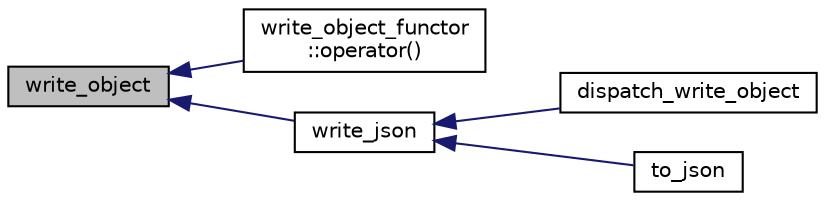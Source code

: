 digraph "write_object"
{
  edge [fontname="Helvetica",fontsize="10",labelfontname="Helvetica",labelfontsize="10"];
  node [fontname="Helvetica",fontsize="10",shape=record];
  rankdir="LR";
  Node44 [label="write_object",height=0.2,width=0.4,color="black", fillcolor="grey75", style="filled", fontcolor="black"];
  Node44 -> Node45 [dir="back",color="midnightblue",fontsize="10",style="solid",fontname="Helvetica"];
  Node45 [label="write_object_functor\l::operator()",height=0.2,width=0.4,color="black", fillcolor="white", style="filled",URL="$classwrite__object__functor.html#a3b578a2bcfa528cf3d76ac1a7079f448"];
  Node44 -> Node46 [dir="back",color="midnightblue",fontsize="10",style="solid",fontname="Helvetica"];
  Node46 [label="write_json",height=0.2,width=0.4,color="black", fillcolor="white", style="filled",URL="$json_8h.html#a783400e6601ed872ab20d780fd558b34"];
  Node46 -> Node47 [dir="back",color="midnightblue",fontsize="10",style="solid",fontname="Helvetica"];
  Node47 [label="dispatch_write_object",height=0.2,width=0.4,color="black", fillcolor="white", style="filled",URL="$array__type__descriptor_8h.html#a30b6b2edbdf0593fd0d40edf6e55975f"];
  Node46 -> Node48 [dir="back",color="midnightblue",fontsize="10",style="solid",fontname="Helvetica"];
  Node48 [label="to_json",height=0.2,width=0.4,color="black", fillcolor="white", style="filled",URL="$json_8h.html#ad9088385ebeacfba9a8445a6a4a5a138"];
}
